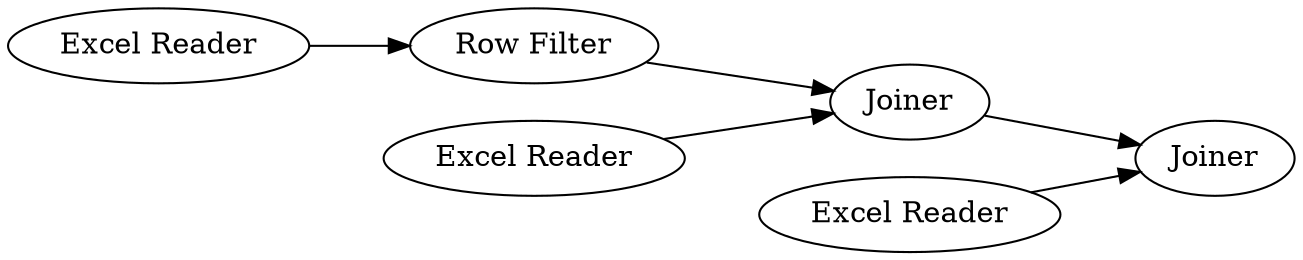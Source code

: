 digraph {
	1 [label="Excel Reader"]
	2 [label="Row Filter"]
	3 [label="Excel Reader"]
	4 [label="Excel Reader"]
	5 [label=Joiner]
	6 [label=Joiner]
	1 -> 2
	2 -> 5
	3 -> 5
	4 -> 6
	5 -> 6
	rankdir=LR
}
